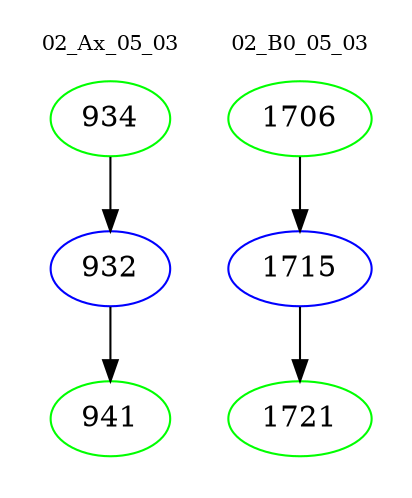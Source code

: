 digraph{
subgraph cluster_0 {
color = white
label = "02_Ax_05_03";
fontsize=10;
T0_934 [label="934", color="green"]
T0_934 -> T0_932 [color="black"]
T0_932 [label="932", color="blue"]
T0_932 -> T0_941 [color="black"]
T0_941 [label="941", color="green"]
}
subgraph cluster_1 {
color = white
label = "02_B0_05_03";
fontsize=10;
T1_1706 [label="1706", color="green"]
T1_1706 -> T1_1715 [color="black"]
T1_1715 [label="1715", color="blue"]
T1_1715 -> T1_1721 [color="black"]
T1_1721 [label="1721", color="green"]
}
}
